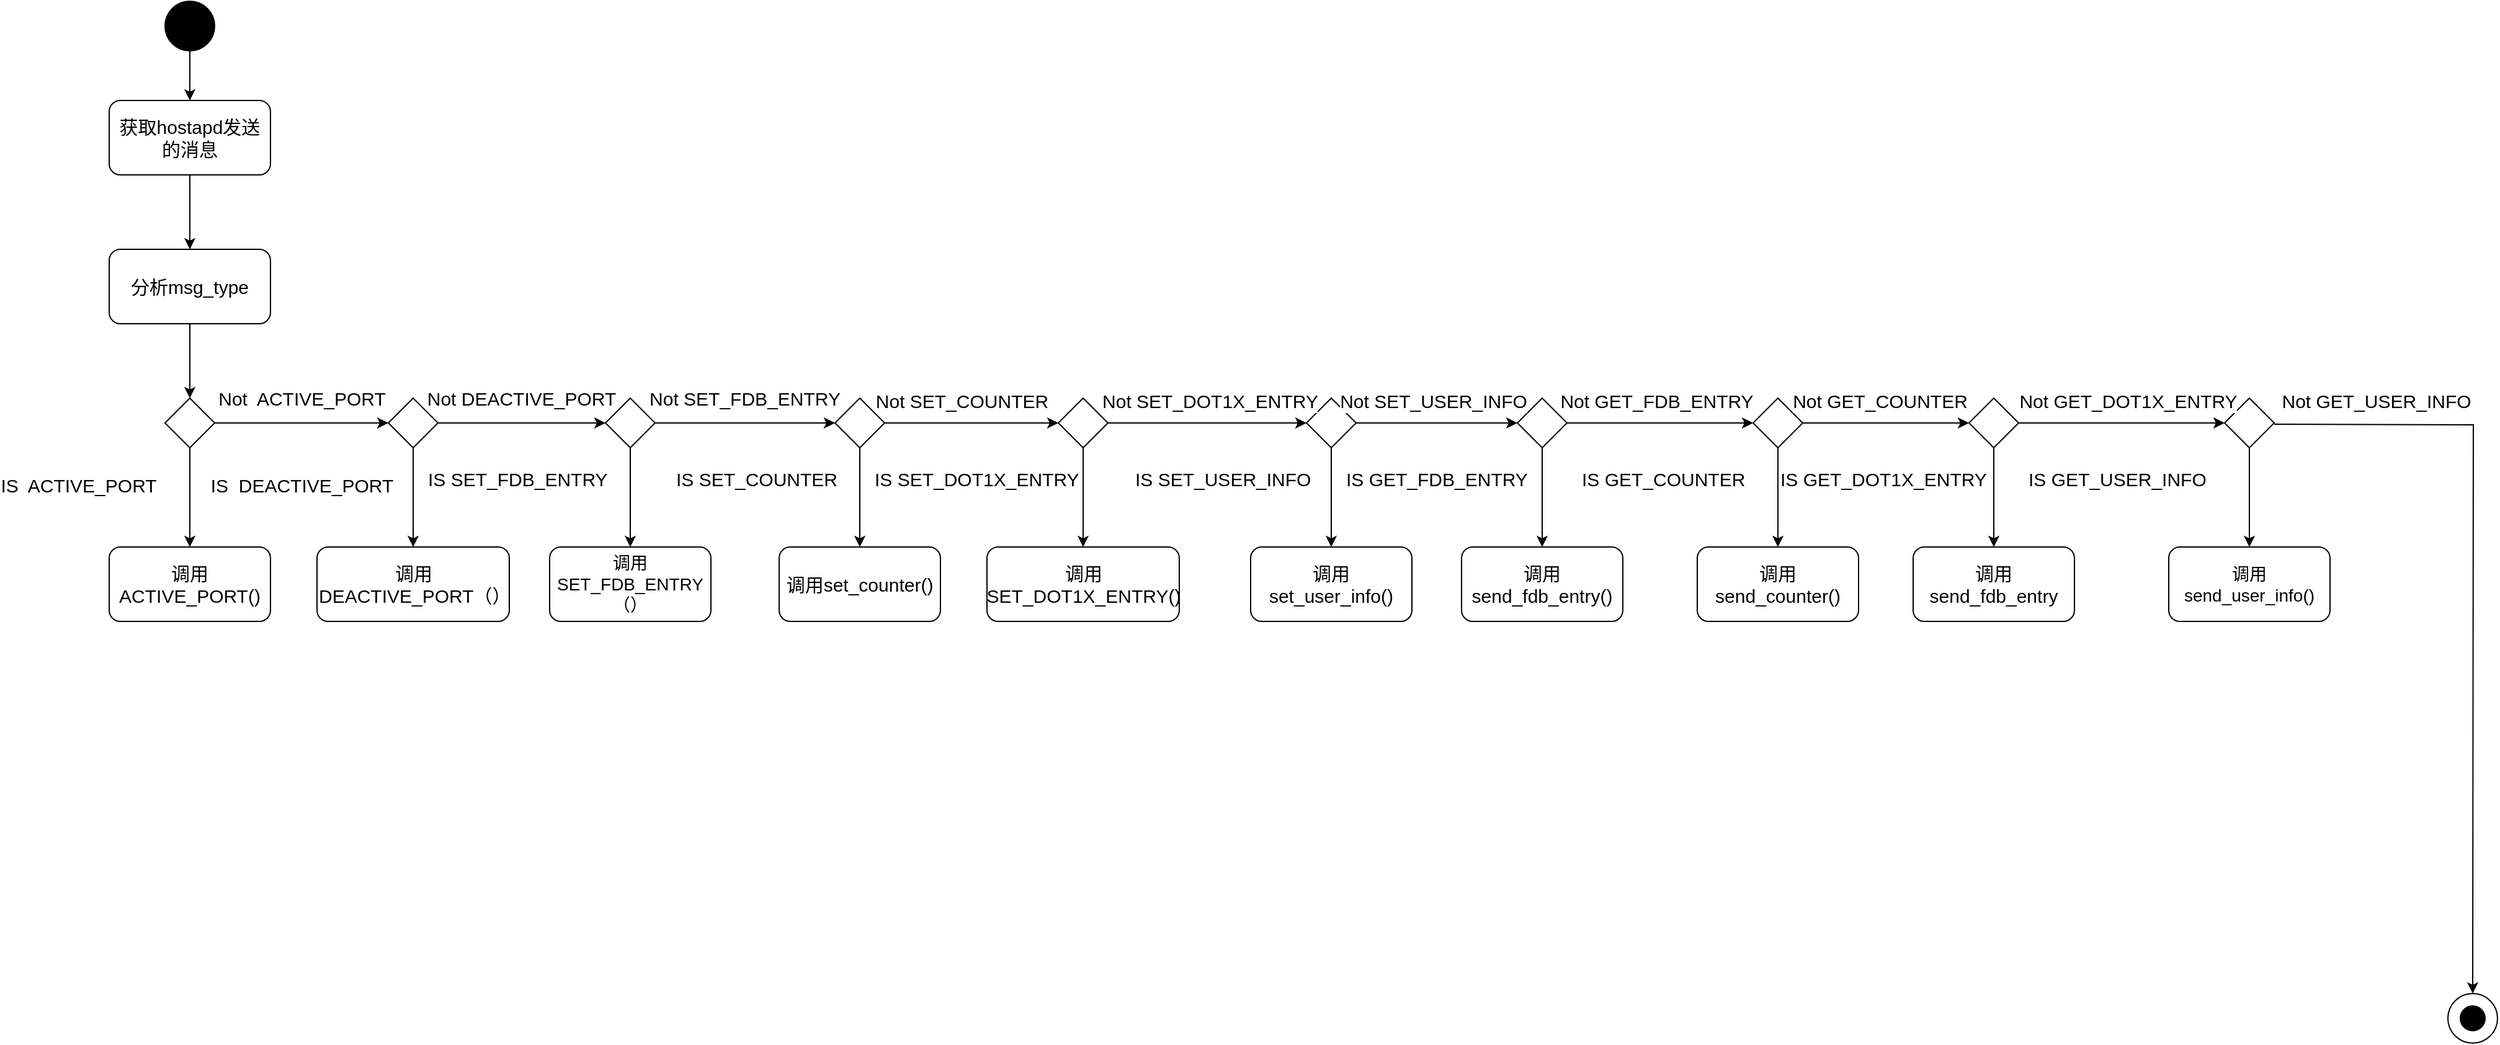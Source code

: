 <mxfile version="21.6.5" type="github">
  <diagram name="Page-1" id="929967ad-93f9-6ef4-fab6-5d389245f69c">
    <mxGraphModel dx="2087" dy="2137" grid="1" gridSize="10" guides="1" tooltips="1" connect="1" arrows="1" fold="1" page="1" pageScale="1.5" pageWidth="1169" pageHeight="826" background="none" math="0" shadow="0">
      <root>
        <mxCell id="0" style=";html=1;" />
        <mxCell id="1" style=";html=1;" parent="0" />
        <mxCell id="EHAJ77v7UG-OOGrxWqQh-1" value="" style="ellipse;whiteSpace=wrap;html=1;aspect=fixed;" vertex="1" parent="1">
          <mxGeometry x="2100" y="760" width="40" height="40" as="geometry" />
        </mxCell>
        <mxCell id="EHAJ77v7UG-OOGrxWqQh-2" value="" style="ellipse;whiteSpace=wrap;html=1;aspect=fixed;fillColor=#000000;" vertex="1" parent="1">
          <mxGeometry x="2110" y="770" width="20" height="20" as="geometry" />
        </mxCell>
        <mxCell id="EHAJ77v7UG-OOGrxWqQh-93" style="edgeStyle=orthogonalEdgeStyle;rounded=0;orthogonalLoop=1;jettySize=auto;html=1;exitX=0.5;exitY=1;exitDx=0;exitDy=0;" edge="1" parent="1" source="EHAJ77v7UG-OOGrxWqQh-3" target="EHAJ77v7UG-OOGrxWqQh-4">
          <mxGeometry relative="1" as="geometry" />
        </mxCell>
        <mxCell id="EHAJ77v7UG-OOGrxWqQh-3" value="" style="ellipse;whiteSpace=wrap;html=1;aspect=fixed;fillColor=#000000;" vertex="1" parent="1">
          <mxGeometry x="260" y="-40" width="40" height="40" as="geometry" />
        </mxCell>
        <mxCell id="EHAJ77v7UG-OOGrxWqQh-4" value="&lt;font style=&quot;font-size: 15px;&quot;&gt;获取hostapd发送的消息&lt;/font&gt;" style="rounded=1;whiteSpace=wrap;html=1;" vertex="1" parent="1">
          <mxGeometry x="215" y="40" width="130" height="60" as="geometry" />
        </mxCell>
        <mxCell id="EHAJ77v7UG-OOGrxWqQh-39" style="edgeStyle=orthogonalEdgeStyle;rounded=0;orthogonalLoop=1;jettySize=auto;html=1;exitX=1;exitY=0.5;exitDx=0;exitDy=0;entryX=0;entryY=0.5;entryDx=0;entryDy=0;" edge="1" parent="1" source="EHAJ77v7UG-OOGrxWqQh-5" target="EHAJ77v7UG-OOGrxWqQh-7">
          <mxGeometry relative="1" as="geometry" />
        </mxCell>
        <mxCell id="EHAJ77v7UG-OOGrxWqQh-62" value="Not DEACTIVE_PORT" style="edgeLabel;html=1;align=center;verticalAlign=middle;resizable=0;points=[];fontSize=15;" vertex="1" connectable="0" parent="EHAJ77v7UG-OOGrxWqQh-39">
          <mxGeometry x="-0.016" y="2" relative="1" as="geometry">
            <mxPoint y="-18" as="offset" />
          </mxGeometry>
        </mxCell>
        <mxCell id="EHAJ77v7UG-OOGrxWqQh-75" style="edgeStyle=orthogonalEdgeStyle;rounded=0;orthogonalLoop=1;jettySize=auto;html=1;exitX=0.5;exitY=1;exitDx=0;exitDy=0;entryX=0.5;entryY=0;entryDx=0;entryDy=0;" edge="1" parent="1" source="EHAJ77v7UG-OOGrxWqQh-5" target="EHAJ77v7UG-OOGrxWqQh-51">
          <mxGeometry relative="1" as="geometry" />
        </mxCell>
        <mxCell id="EHAJ77v7UG-OOGrxWqQh-5" value="" style="rhombus;whiteSpace=wrap;html=1;flipH=1;flipV=1;" vertex="1" parent="1">
          <mxGeometry x="440" y="280" width="40" height="40" as="geometry" />
        </mxCell>
        <mxCell id="EHAJ77v7UG-OOGrxWqQh-40" style="edgeStyle=orthogonalEdgeStyle;rounded=0;orthogonalLoop=1;jettySize=auto;html=1;exitX=1;exitY=0.5;exitDx=0;exitDy=0;entryX=0;entryY=0.5;entryDx=0;entryDy=0;" edge="1" parent="1" source="EHAJ77v7UG-OOGrxWqQh-7" target="EHAJ77v7UG-OOGrxWqQh-30">
          <mxGeometry relative="1" as="geometry" />
        </mxCell>
        <mxCell id="EHAJ77v7UG-OOGrxWqQh-63" value="Not SET_FDB_ENTRY" style="edgeLabel;html=1;align=center;verticalAlign=middle;resizable=0;points=[];fontSize=15;" vertex="1" connectable="0" parent="EHAJ77v7UG-OOGrxWqQh-40">
          <mxGeometry x="-0.443" relative="1" as="geometry">
            <mxPoint x="31" y="-20" as="offset" />
          </mxGeometry>
        </mxCell>
        <mxCell id="EHAJ77v7UG-OOGrxWqQh-7" value="" style="rhombus;whiteSpace=wrap;html=1;flipH=1;flipV=1;" vertex="1" parent="1">
          <mxGeometry x="615" y="280" width="40" height="40" as="geometry" />
        </mxCell>
        <mxCell id="EHAJ77v7UG-OOGrxWqQh-46" style="edgeStyle=orthogonalEdgeStyle;rounded=0;orthogonalLoop=1;jettySize=auto;html=1;exitX=1;exitY=0.5;exitDx=0;exitDy=0;entryX=0;entryY=0.5;entryDx=0;entryDy=0;" edge="1" parent="1" source="EHAJ77v7UG-OOGrxWqQh-15" target="EHAJ77v7UG-OOGrxWqQh-5">
          <mxGeometry relative="1" as="geometry" />
        </mxCell>
        <mxCell id="EHAJ77v7UG-OOGrxWqQh-61" value="Not&amp;nbsp; ACTIVE_PORT" style="edgeLabel;html=1;align=center;verticalAlign=middle;resizable=0;points=[];fontSize=15;" vertex="1" connectable="0" parent="EHAJ77v7UG-OOGrxWqQh-46">
          <mxGeometry x="-0.443" y="2" relative="1" as="geometry">
            <mxPoint x="31" y="-18" as="offset" />
          </mxGeometry>
        </mxCell>
        <mxCell id="EHAJ77v7UG-OOGrxWqQh-15" value="" style="rhombus;whiteSpace=wrap;html=1;flipH=1;flipV=1;" vertex="1" parent="1">
          <mxGeometry x="260" y="280" width="40" height="40" as="geometry" />
        </mxCell>
        <mxCell id="EHAJ77v7UG-OOGrxWqQh-22" style="edgeStyle=orthogonalEdgeStyle;rounded=0;orthogonalLoop=1;jettySize=auto;html=1;exitX=0.5;exitY=1;exitDx=0;exitDy=0;entryX=0.5;entryY=0;entryDx=0;entryDy=0;" edge="1" parent="1" source="EHAJ77v7UG-OOGrxWqQh-16" target="EHAJ77v7UG-OOGrxWqQh-15">
          <mxGeometry relative="1" as="geometry" />
        </mxCell>
        <mxCell id="EHAJ77v7UG-OOGrxWqQh-16" value="&lt;font style=&quot;font-size: 15px;&quot;&gt;分析msg_type&lt;/font&gt;" style="rounded=1;whiteSpace=wrap;html=1;fontSize=15;" vertex="1" parent="1">
          <mxGeometry x="215" y="160" width="130" height="60" as="geometry" />
        </mxCell>
        <mxCell id="EHAJ77v7UG-OOGrxWqQh-21" value="" style="endArrow=classic;html=1;rounded=0;exitX=0.5;exitY=1;exitDx=0;exitDy=0;" edge="1" parent="1" source="EHAJ77v7UG-OOGrxWqQh-4">
          <mxGeometry width="50" height="50" relative="1" as="geometry">
            <mxPoint x="550" y="430" as="sourcePoint" />
            <mxPoint x="280" y="160" as="targetPoint" />
          </mxGeometry>
        </mxCell>
        <mxCell id="EHAJ77v7UG-OOGrxWqQh-41" style="edgeStyle=orthogonalEdgeStyle;rounded=0;orthogonalLoop=1;jettySize=auto;html=1;exitX=1;exitY=0.5;exitDx=0;exitDy=0;entryX=0;entryY=0.5;entryDx=0;entryDy=0;" edge="1" parent="1" source="EHAJ77v7UG-OOGrxWqQh-28" target="EHAJ77v7UG-OOGrxWqQh-29">
          <mxGeometry relative="1" as="geometry" />
        </mxCell>
        <mxCell id="EHAJ77v7UG-OOGrxWqQh-79" style="edgeStyle=orthogonalEdgeStyle;rounded=0;orthogonalLoop=1;jettySize=auto;html=1;exitX=0.5;exitY=1;exitDx=0;exitDy=0;entryX=0.5;entryY=0;entryDx=0;entryDy=0;" edge="1" parent="1" source="EHAJ77v7UG-OOGrxWqQh-28" target="EHAJ77v7UG-OOGrxWqQh-54">
          <mxGeometry relative="1" as="geometry" />
        </mxCell>
        <mxCell id="EHAJ77v7UG-OOGrxWqQh-28" value="" style="rhombus;whiteSpace=wrap;html=1;flipH=1;flipV=1;" vertex="1" parent="1">
          <mxGeometry x="980" y="280" width="40" height="40" as="geometry" />
        </mxCell>
        <mxCell id="EHAJ77v7UG-OOGrxWqQh-42" style="edgeStyle=orthogonalEdgeStyle;rounded=0;orthogonalLoop=1;jettySize=auto;html=1;exitX=1;exitY=0.5;exitDx=0;exitDy=0;entryX=0;entryY=0.5;entryDx=0;entryDy=0;" edge="1" parent="1" source="EHAJ77v7UG-OOGrxWqQh-29" target="EHAJ77v7UG-OOGrxWqQh-35">
          <mxGeometry relative="1" as="geometry" />
        </mxCell>
        <mxCell id="EHAJ77v7UG-OOGrxWqQh-80" style="edgeStyle=orthogonalEdgeStyle;rounded=0;orthogonalLoop=1;jettySize=auto;html=1;exitX=0.5;exitY=1;exitDx=0;exitDy=0;entryX=0.5;entryY=0;entryDx=0;entryDy=0;" edge="1" parent="1" source="EHAJ77v7UG-OOGrxWqQh-29" target="EHAJ77v7UG-OOGrxWqQh-55">
          <mxGeometry relative="1" as="geometry" />
        </mxCell>
        <mxCell id="EHAJ77v7UG-OOGrxWqQh-29" value="" style="rhombus;whiteSpace=wrap;html=1;flipH=1;flipV=1;" vertex="1" parent="1">
          <mxGeometry x="1180" y="280" width="40" height="40" as="geometry" />
        </mxCell>
        <mxCell id="EHAJ77v7UG-OOGrxWqQh-78" style="edgeStyle=orthogonalEdgeStyle;rounded=0;orthogonalLoop=1;jettySize=auto;html=1;exitX=0.5;exitY=1;exitDx=0;exitDy=0;" edge="1" parent="1" source="EHAJ77v7UG-OOGrxWqQh-30" target="EHAJ77v7UG-OOGrxWqQh-53">
          <mxGeometry relative="1" as="geometry" />
        </mxCell>
        <mxCell id="EHAJ77v7UG-OOGrxWqQh-30" value="" style="rhombus;whiteSpace=wrap;html=1;flipH=1;flipV=1;" vertex="1" parent="1">
          <mxGeometry x="800" y="280" width="40" height="40" as="geometry" />
        </mxCell>
        <mxCell id="EHAJ77v7UG-OOGrxWqQh-31" value="" style="endArrow=classic;html=1;rounded=0;exitX=1;exitY=0.5;exitDx=0;exitDy=0;entryX=0;entryY=0.5;entryDx=0;entryDy=0;" edge="1" parent="1" source="EHAJ77v7UG-OOGrxWqQh-30" target="EHAJ77v7UG-OOGrxWqQh-28">
          <mxGeometry width="50" height="50" relative="1" as="geometry">
            <mxPoint x="1167" y="430" as="sourcePoint" />
            <mxPoint x="1217" y="380" as="targetPoint" />
          </mxGeometry>
        </mxCell>
        <mxCell id="EHAJ77v7UG-OOGrxWqQh-43" style="edgeStyle=orthogonalEdgeStyle;rounded=0;orthogonalLoop=1;jettySize=auto;html=1;exitX=1;exitY=0.5;exitDx=0;exitDy=0;entryX=0;entryY=0.5;entryDx=0;entryDy=0;" edge="1" parent="1" source="EHAJ77v7UG-OOGrxWqQh-33" target="EHAJ77v7UG-OOGrxWqQh-34">
          <mxGeometry relative="1" as="geometry" />
        </mxCell>
        <mxCell id="EHAJ77v7UG-OOGrxWqQh-82" style="edgeStyle=orthogonalEdgeStyle;rounded=0;orthogonalLoop=1;jettySize=auto;html=1;exitX=0.5;exitY=1;exitDx=0;exitDy=0;entryX=0.5;entryY=0;entryDx=0;entryDy=0;" edge="1" parent="1" source="EHAJ77v7UG-OOGrxWqQh-33" target="EHAJ77v7UG-OOGrxWqQh-57">
          <mxGeometry relative="1" as="geometry" />
        </mxCell>
        <mxCell id="EHAJ77v7UG-OOGrxWqQh-33" value="" style="rhombus;whiteSpace=wrap;html=1;flipH=1;flipV=1;" vertex="1" parent="1">
          <mxGeometry x="1540" y="280" width="40" height="40" as="geometry" />
        </mxCell>
        <mxCell id="EHAJ77v7UG-OOGrxWqQh-44" style="edgeStyle=orthogonalEdgeStyle;rounded=0;orthogonalLoop=1;jettySize=auto;html=1;exitX=1;exitY=0.5;exitDx=0;exitDy=0;entryX=0;entryY=0.5;entryDx=0;entryDy=0;" edge="1" parent="1" source="EHAJ77v7UG-OOGrxWqQh-34" target="EHAJ77v7UG-OOGrxWqQh-38">
          <mxGeometry relative="1" as="geometry" />
        </mxCell>
        <mxCell id="EHAJ77v7UG-OOGrxWqQh-83" style="edgeStyle=orthogonalEdgeStyle;rounded=0;orthogonalLoop=1;jettySize=auto;html=1;exitX=0.5;exitY=1;exitDx=0;exitDy=0;entryX=0.5;entryY=0;entryDx=0;entryDy=0;" edge="1" parent="1" source="EHAJ77v7UG-OOGrxWqQh-34" target="EHAJ77v7UG-OOGrxWqQh-58">
          <mxGeometry relative="1" as="geometry" />
        </mxCell>
        <mxCell id="EHAJ77v7UG-OOGrxWqQh-34" value="" style="rhombus;whiteSpace=wrap;html=1;flipH=0;flipV=1;" vertex="1" parent="1">
          <mxGeometry x="1714" y="280" width="40" height="40" as="geometry" />
        </mxCell>
        <mxCell id="EHAJ77v7UG-OOGrxWqQh-47" style="edgeStyle=orthogonalEdgeStyle;rounded=0;orthogonalLoop=1;jettySize=auto;html=1;exitX=1;exitY=0.5;exitDx=0;exitDy=0;entryX=0;entryY=0.5;entryDx=0;entryDy=0;" edge="1" parent="1" source="EHAJ77v7UG-OOGrxWqQh-35" target="EHAJ77v7UG-OOGrxWqQh-33">
          <mxGeometry relative="1" as="geometry" />
        </mxCell>
        <mxCell id="EHAJ77v7UG-OOGrxWqQh-81" style="edgeStyle=orthogonalEdgeStyle;rounded=0;orthogonalLoop=1;jettySize=auto;html=1;exitX=0.5;exitY=1;exitDx=0;exitDy=0;entryX=0.5;entryY=0;entryDx=0;entryDy=0;" edge="1" parent="1" source="EHAJ77v7UG-OOGrxWqQh-35" target="EHAJ77v7UG-OOGrxWqQh-56">
          <mxGeometry relative="1" as="geometry" />
        </mxCell>
        <mxCell id="EHAJ77v7UG-OOGrxWqQh-35" value="" style="rhombus;whiteSpace=wrap;html=1;flipH=1;flipV=1;" vertex="1" parent="1">
          <mxGeometry x="1350" y="280" width="40" height="40" as="geometry" />
        </mxCell>
        <mxCell id="EHAJ77v7UG-OOGrxWqQh-84" style="edgeStyle=orthogonalEdgeStyle;rounded=0;orthogonalLoop=1;jettySize=auto;html=1;exitX=0.5;exitY=1;exitDx=0;exitDy=0;entryX=0.5;entryY=0;entryDx=0;entryDy=0;" edge="1" parent="1" source="EHAJ77v7UG-OOGrxWqQh-38" target="EHAJ77v7UG-OOGrxWqQh-59">
          <mxGeometry relative="1" as="geometry" />
        </mxCell>
        <mxCell id="EHAJ77v7UG-OOGrxWqQh-38" value="" style="rhombus;whiteSpace=wrap;html=1;flipH=0;flipV=1;" vertex="1" parent="1">
          <mxGeometry x="1920" y="280" width="40" height="40" as="geometry" />
        </mxCell>
        <mxCell id="EHAJ77v7UG-OOGrxWqQh-50" value="&lt;font style=&quot;font-size: 15px;&quot;&gt;调用ACTIVE_PORT()&lt;/font&gt;" style="rounded=1;whiteSpace=wrap;html=1;" vertex="1" parent="1">
          <mxGeometry x="215" y="400" width="130" height="60" as="geometry" />
        </mxCell>
        <mxCell id="EHAJ77v7UG-OOGrxWqQh-51" value="&lt;font style=&quot;font-size: 15px;&quot;&gt;调用DEACTIVE_PORT（）&lt;/font&gt;" style="rounded=1;whiteSpace=wrap;html=1;" vertex="1" parent="1">
          <mxGeometry x="382.5" y="400" width="155" height="60" as="geometry" />
        </mxCell>
        <mxCell id="EHAJ77v7UG-OOGrxWqQh-52" value="&lt;font style=&quot;font-size: 14px;&quot;&gt;调用SET_FDB_ENTRY（）&lt;/font&gt;" style="rounded=1;whiteSpace=wrap;html=1;" vertex="1" parent="1">
          <mxGeometry x="570" y="400" width="130" height="60" as="geometry" />
        </mxCell>
        <mxCell id="EHAJ77v7UG-OOGrxWqQh-53" value="&lt;font style=&quot;font-size: 15px;&quot;&gt;调用set_counter()&lt;/font&gt;" style="rounded=1;whiteSpace=wrap;html=1;" vertex="1" parent="1">
          <mxGeometry x="755" y="400" width="130" height="60" as="geometry" />
        </mxCell>
        <mxCell id="EHAJ77v7UG-OOGrxWqQh-54" value="&lt;font style=&quot;font-size: 15px;&quot;&gt;调用SET_DOT1X_ENTRY()&lt;/font&gt;" style="rounded=1;whiteSpace=wrap;html=1;" vertex="1" parent="1">
          <mxGeometry x="922.5" y="400" width="155" height="60" as="geometry" />
        </mxCell>
        <mxCell id="EHAJ77v7UG-OOGrxWqQh-55" value="&lt;font style=&quot;font-size: 15px;&quot;&gt;调用set_user_info()&lt;/font&gt;" style="rounded=1;whiteSpace=wrap;html=1;" vertex="1" parent="1">
          <mxGeometry x="1135" y="400" width="130" height="60" as="geometry" />
        </mxCell>
        <mxCell id="EHAJ77v7UG-OOGrxWqQh-56" value="&lt;font style=&quot;font-size: 15px;&quot;&gt;调用send_fdb_entry()&lt;/font&gt;" style="rounded=1;whiteSpace=wrap;html=1;" vertex="1" parent="1">
          <mxGeometry x="1305" y="400" width="130" height="60" as="geometry" />
        </mxCell>
        <mxCell id="EHAJ77v7UG-OOGrxWqQh-57" value="&lt;font style=&quot;font-size: 15px;&quot;&gt;调用send_counter()&lt;/font&gt;" style="rounded=1;whiteSpace=wrap;html=1;" vertex="1" parent="1">
          <mxGeometry x="1495" y="400" width="130" height="60" as="geometry" />
        </mxCell>
        <mxCell id="EHAJ77v7UG-OOGrxWqQh-58" value="&lt;font style=&quot;font-size: 15px;&quot;&gt;调用send_fdb_entry&lt;/font&gt;" style="rounded=1;whiteSpace=wrap;html=1;" vertex="1" parent="1">
          <mxGeometry x="1669" y="400" width="130" height="60" as="geometry" />
        </mxCell>
        <mxCell id="EHAJ77v7UG-OOGrxWqQh-59" value="&lt;font style=&quot;font-size: 14px;&quot;&gt;调用send_user_info()&lt;/font&gt;" style="rounded=1;whiteSpace=wrap;html=1;" vertex="1" parent="1">
          <mxGeometry x="1875" y="400" width="130" height="60" as="geometry" />
        </mxCell>
        <mxCell id="EHAJ77v7UG-OOGrxWqQh-64" value="&lt;font style=&quot;font-size: 15px;&quot;&gt;Not SET_COUNTER&lt;/font&gt;" style="edgeLabel;html=1;align=center;verticalAlign=middle;resizable=0;points=[];" vertex="1" connectable="0" parent="1">
          <mxGeometry x="900" y="260" as="geometry">
            <mxPoint x="2" y="22" as="offset" />
          </mxGeometry>
        </mxCell>
        <mxCell id="EHAJ77v7UG-OOGrxWqQh-65" value="Not SET_DOT1X_ENTRY" style="edgeLabel;html=1;align=center;verticalAlign=middle;resizable=0;points=[];fontSize=15;" vertex="1" connectable="0" parent="1">
          <mxGeometry x="1100" y="260" as="geometry">
            <mxPoint x="2" y="22" as="offset" />
          </mxGeometry>
        </mxCell>
        <mxCell id="EHAJ77v7UG-OOGrxWqQh-66" value="Not SET_USER_INFO" style="edgeLabel;html=1;align=center;verticalAlign=middle;resizable=0;points=[];fontSize=15;" vertex="1" connectable="0" parent="1">
          <mxGeometry x="1280" y="260" as="geometry">
            <mxPoint x="2" y="22" as="offset" />
          </mxGeometry>
        </mxCell>
        <mxCell id="EHAJ77v7UG-OOGrxWqQh-67" value="Not GET_FDB_ENTRY" style="edgeLabel;html=1;align=center;verticalAlign=middle;resizable=0;points=[];fontSize=15;" vertex="1" connectable="0" parent="1">
          <mxGeometry x="1460" y="260" as="geometry">
            <mxPoint x="2" y="22" as="offset" />
          </mxGeometry>
        </mxCell>
        <mxCell id="EHAJ77v7UG-OOGrxWqQh-68" value="Not GET_COUNTER" style="edgeLabel;html=1;align=center;verticalAlign=middle;resizable=0;points=[];fontSize=15;" vertex="1" connectable="0" parent="1">
          <mxGeometry x="1640" y="260" as="geometry">
            <mxPoint x="2" y="22" as="offset" />
          </mxGeometry>
        </mxCell>
        <mxCell id="EHAJ77v7UG-OOGrxWqQh-69" value="Not GET_DOT1X_ENTRY" style="edgeLabel;html=1;align=center;verticalAlign=middle;resizable=0;points=[];fontSize=15;" vertex="1" connectable="0" parent="1">
          <mxGeometry x="1840" y="260" as="geometry">
            <mxPoint x="2" y="22" as="offset" />
          </mxGeometry>
        </mxCell>
        <mxCell id="EHAJ77v7UG-OOGrxWqQh-74" value="" style="endArrow=classic;html=1;rounded=0;exitX=0.5;exitY=1;exitDx=0;exitDy=0;entryX=0.5;entryY=0;entryDx=0;entryDy=0;" edge="1" parent="1" source="EHAJ77v7UG-OOGrxWqQh-15" target="EHAJ77v7UG-OOGrxWqQh-50">
          <mxGeometry width="50" height="50" relative="1" as="geometry">
            <mxPoint x="630" y="450" as="sourcePoint" />
            <mxPoint x="680" y="400" as="targetPoint" />
          </mxGeometry>
        </mxCell>
        <mxCell id="EHAJ77v7UG-OOGrxWqQh-77" value="" style="endArrow=classic;html=1;rounded=0;exitX=0.5;exitY=1;exitDx=0;exitDy=0;entryX=0.5;entryY=0;entryDx=0;entryDy=0;" edge="1" parent="1" source="EHAJ77v7UG-OOGrxWqQh-7" target="EHAJ77v7UG-OOGrxWqQh-52">
          <mxGeometry width="50" height="50" relative="1" as="geometry">
            <mxPoint x="630" y="450" as="sourcePoint" />
            <mxPoint x="680" y="400" as="targetPoint" />
          </mxGeometry>
        </mxCell>
        <mxCell id="EHAJ77v7UG-OOGrxWqQh-85" style="edgeStyle=orthogonalEdgeStyle;rounded=0;orthogonalLoop=1;jettySize=auto;html=1;" edge="1" parent="1">
          <mxGeometry relative="1" as="geometry">
            <mxPoint x="1960" y="301" as="sourcePoint" />
            <mxPoint x="2120" y="760" as="targetPoint" />
          </mxGeometry>
        </mxCell>
        <mxCell id="EHAJ77v7UG-OOGrxWqQh-89" value="Not GET_USER_INFO" style="edgeLabel;html=1;align=center;verticalAlign=middle;resizable=0;points=[];fontSize=15;" vertex="1" connectable="0" parent="1">
          <mxGeometry x="2040" y="260" as="geometry">
            <mxPoint x="2" y="22" as="offset" />
          </mxGeometry>
        </mxCell>
        <mxCell id="EHAJ77v7UG-OOGrxWqQh-94" value="&lt;font style=&quot;font-size: 15px;&quot;&gt;IS GET_FDB_ENTRY&lt;/font&gt;" style="text;whiteSpace=wrap;html=1;" vertex="1" parent="1">
          <mxGeometry x="1210" y="330" width="160" height="40" as="geometry" />
        </mxCell>
        <mxCell id="EHAJ77v7UG-OOGrxWqQh-95" value="&lt;font style=&quot;font-size: 15px;&quot;&gt;IS GET_COUNTER&lt;/font&gt;" style="text;whiteSpace=wrap;html=1;" vertex="1" parent="1">
          <mxGeometry x="1400" y="330" width="150" height="40" as="geometry" />
        </mxCell>
        <mxCell id="EHAJ77v7UG-OOGrxWqQh-96" value="&lt;font style=&quot;font-size: 15px;&quot;&gt;IS SET_COUNTER&lt;/font&gt;" style="text;whiteSpace=wrap;html=1;" vertex="1" parent="1">
          <mxGeometry x="670" y="330" width="160" height="40" as="geometry" />
        </mxCell>
        <mxCell id="EHAJ77v7UG-OOGrxWqQh-97" value="&lt;font style=&quot;font-size: 15px;&quot;&gt;IS SET_USER_INFO&lt;/font&gt;" style="text;whiteSpace=wrap;html=1;" vertex="1" parent="1">
          <mxGeometry x="1040" y="330" width="160" height="40" as="geometry" />
        </mxCell>
        <mxCell id="EHAJ77v7UG-OOGrxWqQh-98" value="&lt;span style=&quot;font-size: 15px;&quot;&gt;IS GET_DOT1X_ENTRY&lt;/span&gt;" style="text;whiteSpace=wrap;html=1;" vertex="1" parent="1">
          <mxGeometry x="1560" y="330" width="170" height="40" as="geometry" />
        </mxCell>
        <mxCell id="EHAJ77v7UG-OOGrxWqQh-99" value="&lt;span style=&quot;font-size: 15px;&quot;&gt;IS GET_USER_INFO&lt;/span&gt;" style="text;whiteSpace=wrap;html=1;" vertex="1" parent="1">
          <mxGeometry x="1760" y="330" width="170" height="40" as="geometry" />
        </mxCell>
        <mxCell id="EHAJ77v7UG-OOGrxWqQh-100" value="IS&amp;nbsp; ACTIVE_PORT" style="edgeLabel;html=1;align=center;verticalAlign=middle;resizable=0;points=[];fontSize=15;" vertex="1" connectable="0" parent="1">
          <mxGeometry x="190" y="350" as="geometry" />
        </mxCell>
        <mxCell id="EHAJ77v7UG-OOGrxWqQh-101" value="IS&amp;nbsp; DEACTIVE_PORT" style="edgeLabel;html=1;align=center;verticalAlign=middle;resizable=0;points=[];fontSize=15;" vertex="1" connectable="0" parent="1">
          <mxGeometry x="370" y="350" as="geometry" />
        </mxCell>
        <mxCell id="EHAJ77v7UG-OOGrxWqQh-102" value="&lt;font style=&quot;font-size: 15px;&quot;&gt;IS SET_FDB_ENTRY&lt;/font&gt;" style="text;whiteSpace=wrap;html=1;" vertex="1" parent="1">
          <mxGeometry x="470" y="330" width="160" height="40" as="geometry" />
        </mxCell>
        <mxCell id="EHAJ77v7UG-OOGrxWqQh-103" value="&lt;font style=&quot;font-size: 15px;&quot;&gt;IS SET_DOT1X_ENTRY&lt;/font&gt;" style="text;whiteSpace=wrap;html=1;" vertex="1" parent="1">
          <mxGeometry x="830" y="330" width="180" height="40" as="geometry" />
        </mxCell>
      </root>
    </mxGraphModel>
  </diagram>
</mxfile>
